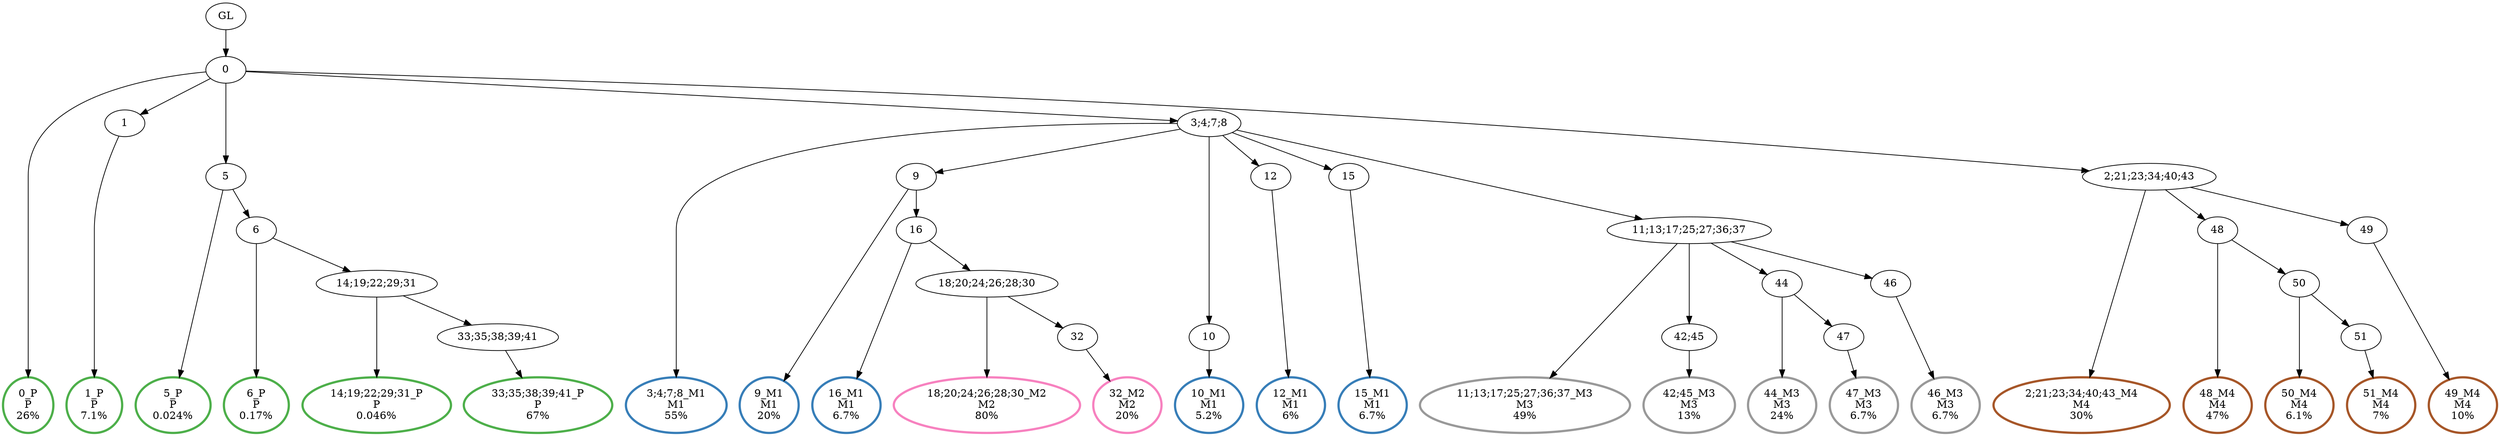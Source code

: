 digraph T {
	{
		rank=same
		46 [penwidth=3,colorscheme=set19,color=3,label="0_P\nP\n26%"]
		44 [penwidth=3,colorscheme=set19,color=3,label="1_P\nP\n7.1%"]
		42 [penwidth=3,colorscheme=set19,color=3,label="5_P\nP\n0.024%"]
		40 [penwidth=3,colorscheme=set19,color=3,label="6_P\nP\n0.17%"]
		38 [penwidth=3,colorscheme=set19,color=3,label="14;19;22;29;31_P\nP\n0.046%"]
		36 [penwidth=3,colorscheme=set19,color=3,label="33;35;38;39;41_P\nP\n67%"]
		34 [penwidth=3,colorscheme=set19,color=2,label="3;4;7;8_M1\nM1\n55%"]
		32 [penwidth=3,colorscheme=set19,color=2,label="9_M1\nM1\n20%"]
		30 [penwidth=3,colorscheme=set19,color=2,label="16_M1\nM1\n6.7%"]
		28 [penwidth=3,colorscheme=set19,color=2,label="10_M1\nM1\n5.2%"]
		26 [penwidth=3,colorscheme=set19,color=2,label="12_M1\nM1\n6%"]
		24 [penwidth=3,colorscheme=set19,color=2,label="15_M1\nM1\n6.7%"]
		22 [penwidth=3,colorscheme=set19,color=8,label="18;20;24;26;28;30_M2\nM2\n80%"]
		20 [penwidth=3,colorscheme=set19,color=8,label="32_M2\nM2\n20%"]
		18 [penwidth=3,colorscheme=set19,color=9,label="11;13;17;25;27;36;37_M3\nM3\n49%"]
		16 [penwidth=3,colorscheme=set19,color=9,label="42;45_M3\nM3\n13%"]
		14 [penwidth=3,colorscheme=set19,color=9,label="44_M3\nM3\n24%"]
		12 [penwidth=3,colorscheme=set19,color=9,label="47_M3\nM3\n6.7%"]
		10 [penwidth=3,colorscheme=set19,color=9,label="46_M3\nM3\n6.7%"]
		8 [penwidth=3,colorscheme=set19,color=7,label="2;21;23;34;40;43_M4\nM4\n30%"]
		6 [penwidth=3,colorscheme=set19,color=7,label="48_M4\nM4\n47%"]
		4 [penwidth=3,colorscheme=set19,color=7,label="50_M4\nM4\n6.1%"]
		2 [penwidth=3,colorscheme=set19,color=7,label="51_M4\nM4\n7%"]
		0 [penwidth=3,colorscheme=set19,color=7,label="49_M4\nM4\n10%"]
	}
	48 [label="GL"]
	47 [label="0"]
	45 [label="1"]
	43 [label="5"]
	41 [label="6"]
	39 [label="14;19;22;29;31"]
	37 [label="33;35;38;39;41"]
	35 [label="3;4;7;8"]
	33 [label="9"]
	31 [label="16"]
	29 [label="10"]
	27 [label="12"]
	25 [label="15"]
	23 [label="18;20;24;26;28;30"]
	21 [label="32"]
	19 [label="11;13;17;25;27;36;37"]
	17 [label="42;45"]
	15 [label="44"]
	13 [label="47"]
	11 [label="46"]
	9 [label="2;21;23;34;40;43"]
	7 [label="48"]
	5 [label="50"]
	3 [label="51"]
	1 [label="49"]
	48 -> 47
	47 -> 46
	47 -> 45
	47 -> 43
	47 -> 35
	47 -> 9
	45 -> 44
	43 -> 42
	43 -> 41
	41 -> 40
	41 -> 39
	39 -> 38
	39 -> 37
	37 -> 36
	35 -> 34
	35 -> 33
	35 -> 29
	35 -> 27
	35 -> 25
	35 -> 19
	33 -> 32
	33 -> 31
	31 -> 30
	31 -> 23
	29 -> 28
	27 -> 26
	25 -> 24
	23 -> 22
	23 -> 21
	21 -> 20
	19 -> 18
	19 -> 17
	19 -> 15
	19 -> 11
	17 -> 16
	15 -> 14
	15 -> 13
	13 -> 12
	11 -> 10
	9 -> 8
	9 -> 7
	9 -> 1
	7 -> 6
	7 -> 5
	5 -> 4
	5 -> 3
	3 -> 2
	1 -> 0
}
